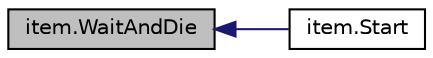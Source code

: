 digraph "item.WaitAndDie"
{
  edge [fontname="Helvetica",fontsize="10",labelfontname="Helvetica",labelfontsize="10"];
  node [fontname="Helvetica",fontsize="10",shape=record];
  rankdir="LR";
  Node6 [label="item.WaitAndDie",height=0.2,width=0.4,color="black", fillcolor="grey75", style="filled", fontcolor="black"];
  Node6 -> Node7 [dir="back",color="midnightblue",fontsize="10",style="solid",fontname="Helvetica"];
  Node7 [label="item.Start",height=0.2,width=0.4,color="black", fillcolor="white", style="filled",URL="$classitem.html#a7afa4325caedc2fd20aaf287781885ff"];
}
